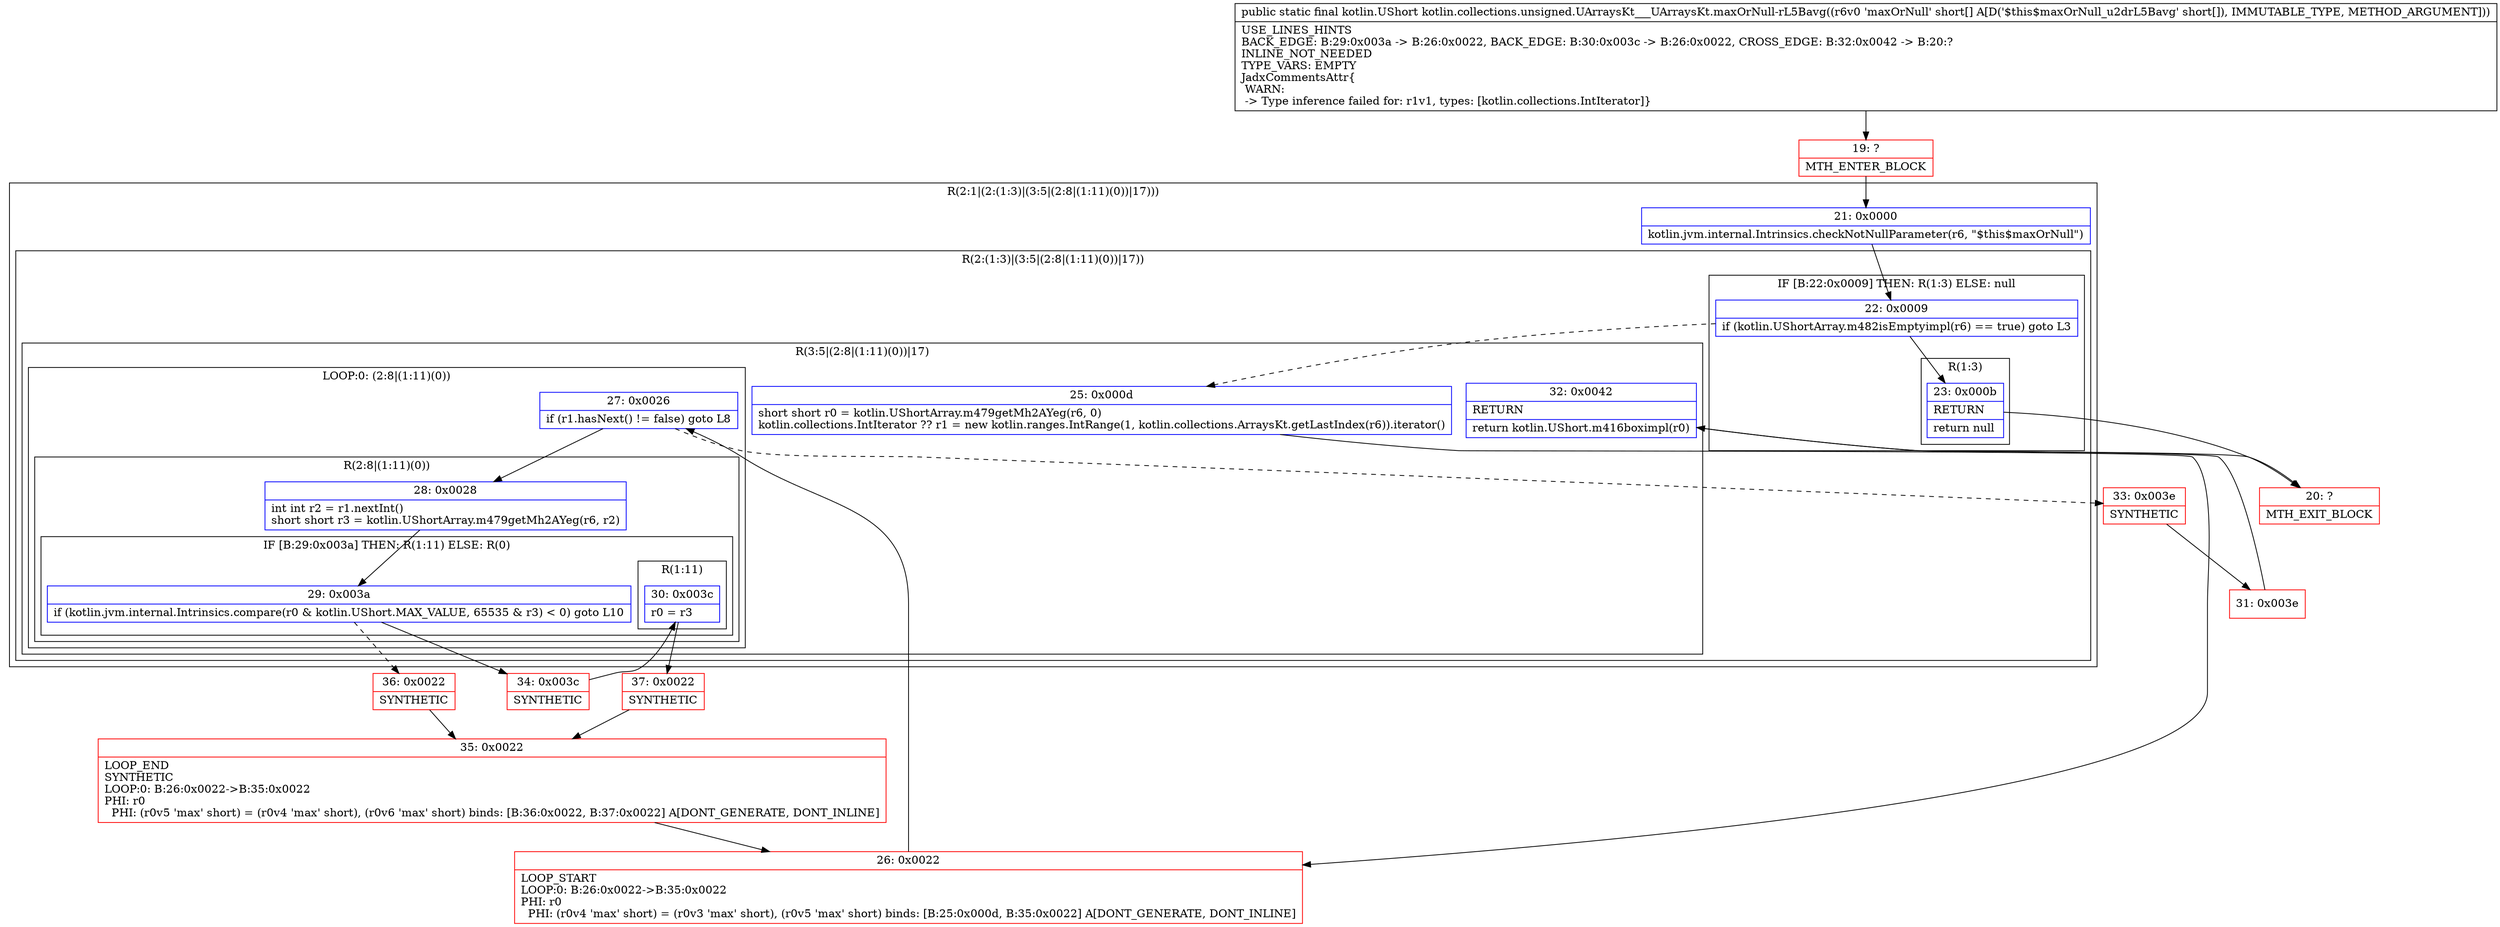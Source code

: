 digraph "CFG forkotlin.collections.unsigned.UArraysKt___UArraysKt.maxOrNull\-rL5Bavg([S)Lkotlin\/UShort;" {
subgraph cluster_Region_1924072376 {
label = "R(2:1|(2:(1:3)|(3:5|(2:8|(1:11)(0))|17)))";
node [shape=record,color=blue];
Node_21 [shape=record,label="{21\:\ 0x0000|kotlin.jvm.internal.Intrinsics.checkNotNullParameter(r6, \"$this$maxOrNull\")\l}"];
subgraph cluster_Region_1103202466 {
label = "R(2:(1:3)|(3:5|(2:8|(1:11)(0))|17))";
node [shape=record,color=blue];
subgraph cluster_IfRegion_1947998794 {
label = "IF [B:22:0x0009] THEN: R(1:3) ELSE: null";
node [shape=record,color=blue];
Node_22 [shape=record,label="{22\:\ 0x0009|if (kotlin.UShortArray.m482isEmptyimpl(r6) == true) goto L3\l}"];
subgraph cluster_Region_1761550231 {
label = "R(1:3)";
node [shape=record,color=blue];
Node_23 [shape=record,label="{23\:\ 0x000b|RETURN\l|return null\l}"];
}
}
subgraph cluster_Region_1730547961 {
label = "R(3:5|(2:8|(1:11)(0))|17)";
node [shape=record,color=blue];
Node_25 [shape=record,label="{25\:\ 0x000d|short short r0 = kotlin.UShortArray.m479getMh2AYeg(r6, 0)\lkotlin.collections.IntIterator ?? r1 = new kotlin.ranges.IntRange(1, kotlin.collections.ArraysKt.getLastIndex(r6)).iterator()\l}"];
subgraph cluster_LoopRegion_1760985239 {
label = "LOOP:0: (2:8|(1:11)(0))";
node [shape=record,color=blue];
Node_27 [shape=record,label="{27\:\ 0x0026|if (r1.hasNext() != false) goto L8\l}"];
subgraph cluster_Region_1065415848 {
label = "R(2:8|(1:11)(0))";
node [shape=record,color=blue];
Node_28 [shape=record,label="{28\:\ 0x0028|int int r2 = r1.nextInt()\lshort short r3 = kotlin.UShortArray.m479getMh2AYeg(r6, r2)\l}"];
subgraph cluster_IfRegion_148839034 {
label = "IF [B:29:0x003a] THEN: R(1:11) ELSE: R(0)";
node [shape=record,color=blue];
Node_29 [shape=record,label="{29\:\ 0x003a|if (kotlin.jvm.internal.Intrinsics.compare(r0 & kotlin.UShort.MAX_VALUE, 65535 & r3) \< 0) goto L10\l}"];
subgraph cluster_Region_874349845 {
label = "R(1:11)";
node [shape=record,color=blue];
Node_30 [shape=record,label="{30\:\ 0x003c|r0 = r3\l}"];
}
subgraph cluster_Region_1657238515 {
label = "R(0)";
node [shape=record,color=blue];
}
}
}
}
Node_32 [shape=record,label="{32\:\ 0x0042|RETURN\l|return kotlin.UShort.m416boximpl(r0)\l}"];
}
}
}
Node_19 [shape=record,color=red,label="{19\:\ ?|MTH_ENTER_BLOCK\l}"];
Node_20 [shape=record,color=red,label="{20\:\ ?|MTH_EXIT_BLOCK\l}"];
Node_26 [shape=record,color=red,label="{26\:\ 0x0022|LOOP_START\lLOOP:0: B:26:0x0022\-\>B:35:0x0022\lPHI: r0 \l  PHI: (r0v4 'max' short) = (r0v3 'max' short), (r0v5 'max' short) binds: [B:25:0x000d, B:35:0x0022] A[DONT_GENERATE, DONT_INLINE]\l}"];
Node_34 [shape=record,color=red,label="{34\:\ 0x003c|SYNTHETIC\l}"];
Node_37 [shape=record,color=red,label="{37\:\ 0x0022|SYNTHETIC\l}"];
Node_35 [shape=record,color=red,label="{35\:\ 0x0022|LOOP_END\lSYNTHETIC\lLOOP:0: B:26:0x0022\-\>B:35:0x0022\lPHI: r0 \l  PHI: (r0v5 'max' short) = (r0v4 'max' short), (r0v6 'max' short) binds: [B:36:0x0022, B:37:0x0022] A[DONT_GENERATE, DONT_INLINE]\l}"];
Node_36 [shape=record,color=red,label="{36\:\ 0x0022|SYNTHETIC\l}"];
Node_33 [shape=record,color=red,label="{33\:\ 0x003e|SYNTHETIC\l}"];
Node_31 [shape=record,color=red,label="{31\:\ 0x003e}"];
MethodNode[shape=record,label="{public static final kotlin.UShort kotlin.collections.unsigned.UArraysKt___UArraysKt.maxOrNull\-rL5Bavg((r6v0 'maxOrNull' short[] A[D('$this$maxOrNull_u2drL5Bavg' short[]), IMMUTABLE_TYPE, METHOD_ARGUMENT]))  | USE_LINES_HINTS\lBACK_EDGE: B:29:0x003a \-\> B:26:0x0022, BACK_EDGE: B:30:0x003c \-\> B:26:0x0022, CROSS_EDGE: B:32:0x0042 \-\> B:20:?\lINLINE_NOT_NEEDED\lTYPE_VARS: EMPTY\lJadxCommentsAttr\{\l WARN: \l \-\> Type inference failed for: r1v1, types: [kotlin.collections.IntIterator]\}\l}"];
MethodNode -> Node_19;Node_21 -> Node_22;
Node_22 -> Node_23;
Node_22 -> Node_25[style=dashed];
Node_23 -> Node_20;
Node_25 -> Node_26;
Node_27 -> Node_28;
Node_27 -> Node_33[style=dashed];
Node_28 -> Node_29;
Node_29 -> Node_34;
Node_29 -> Node_36[style=dashed];
Node_30 -> Node_37;
Node_32 -> Node_20;
Node_19 -> Node_21;
Node_26 -> Node_27;
Node_34 -> Node_30;
Node_37 -> Node_35;
Node_35 -> Node_26;
Node_36 -> Node_35;
Node_33 -> Node_31;
Node_31 -> Node_32;
}

